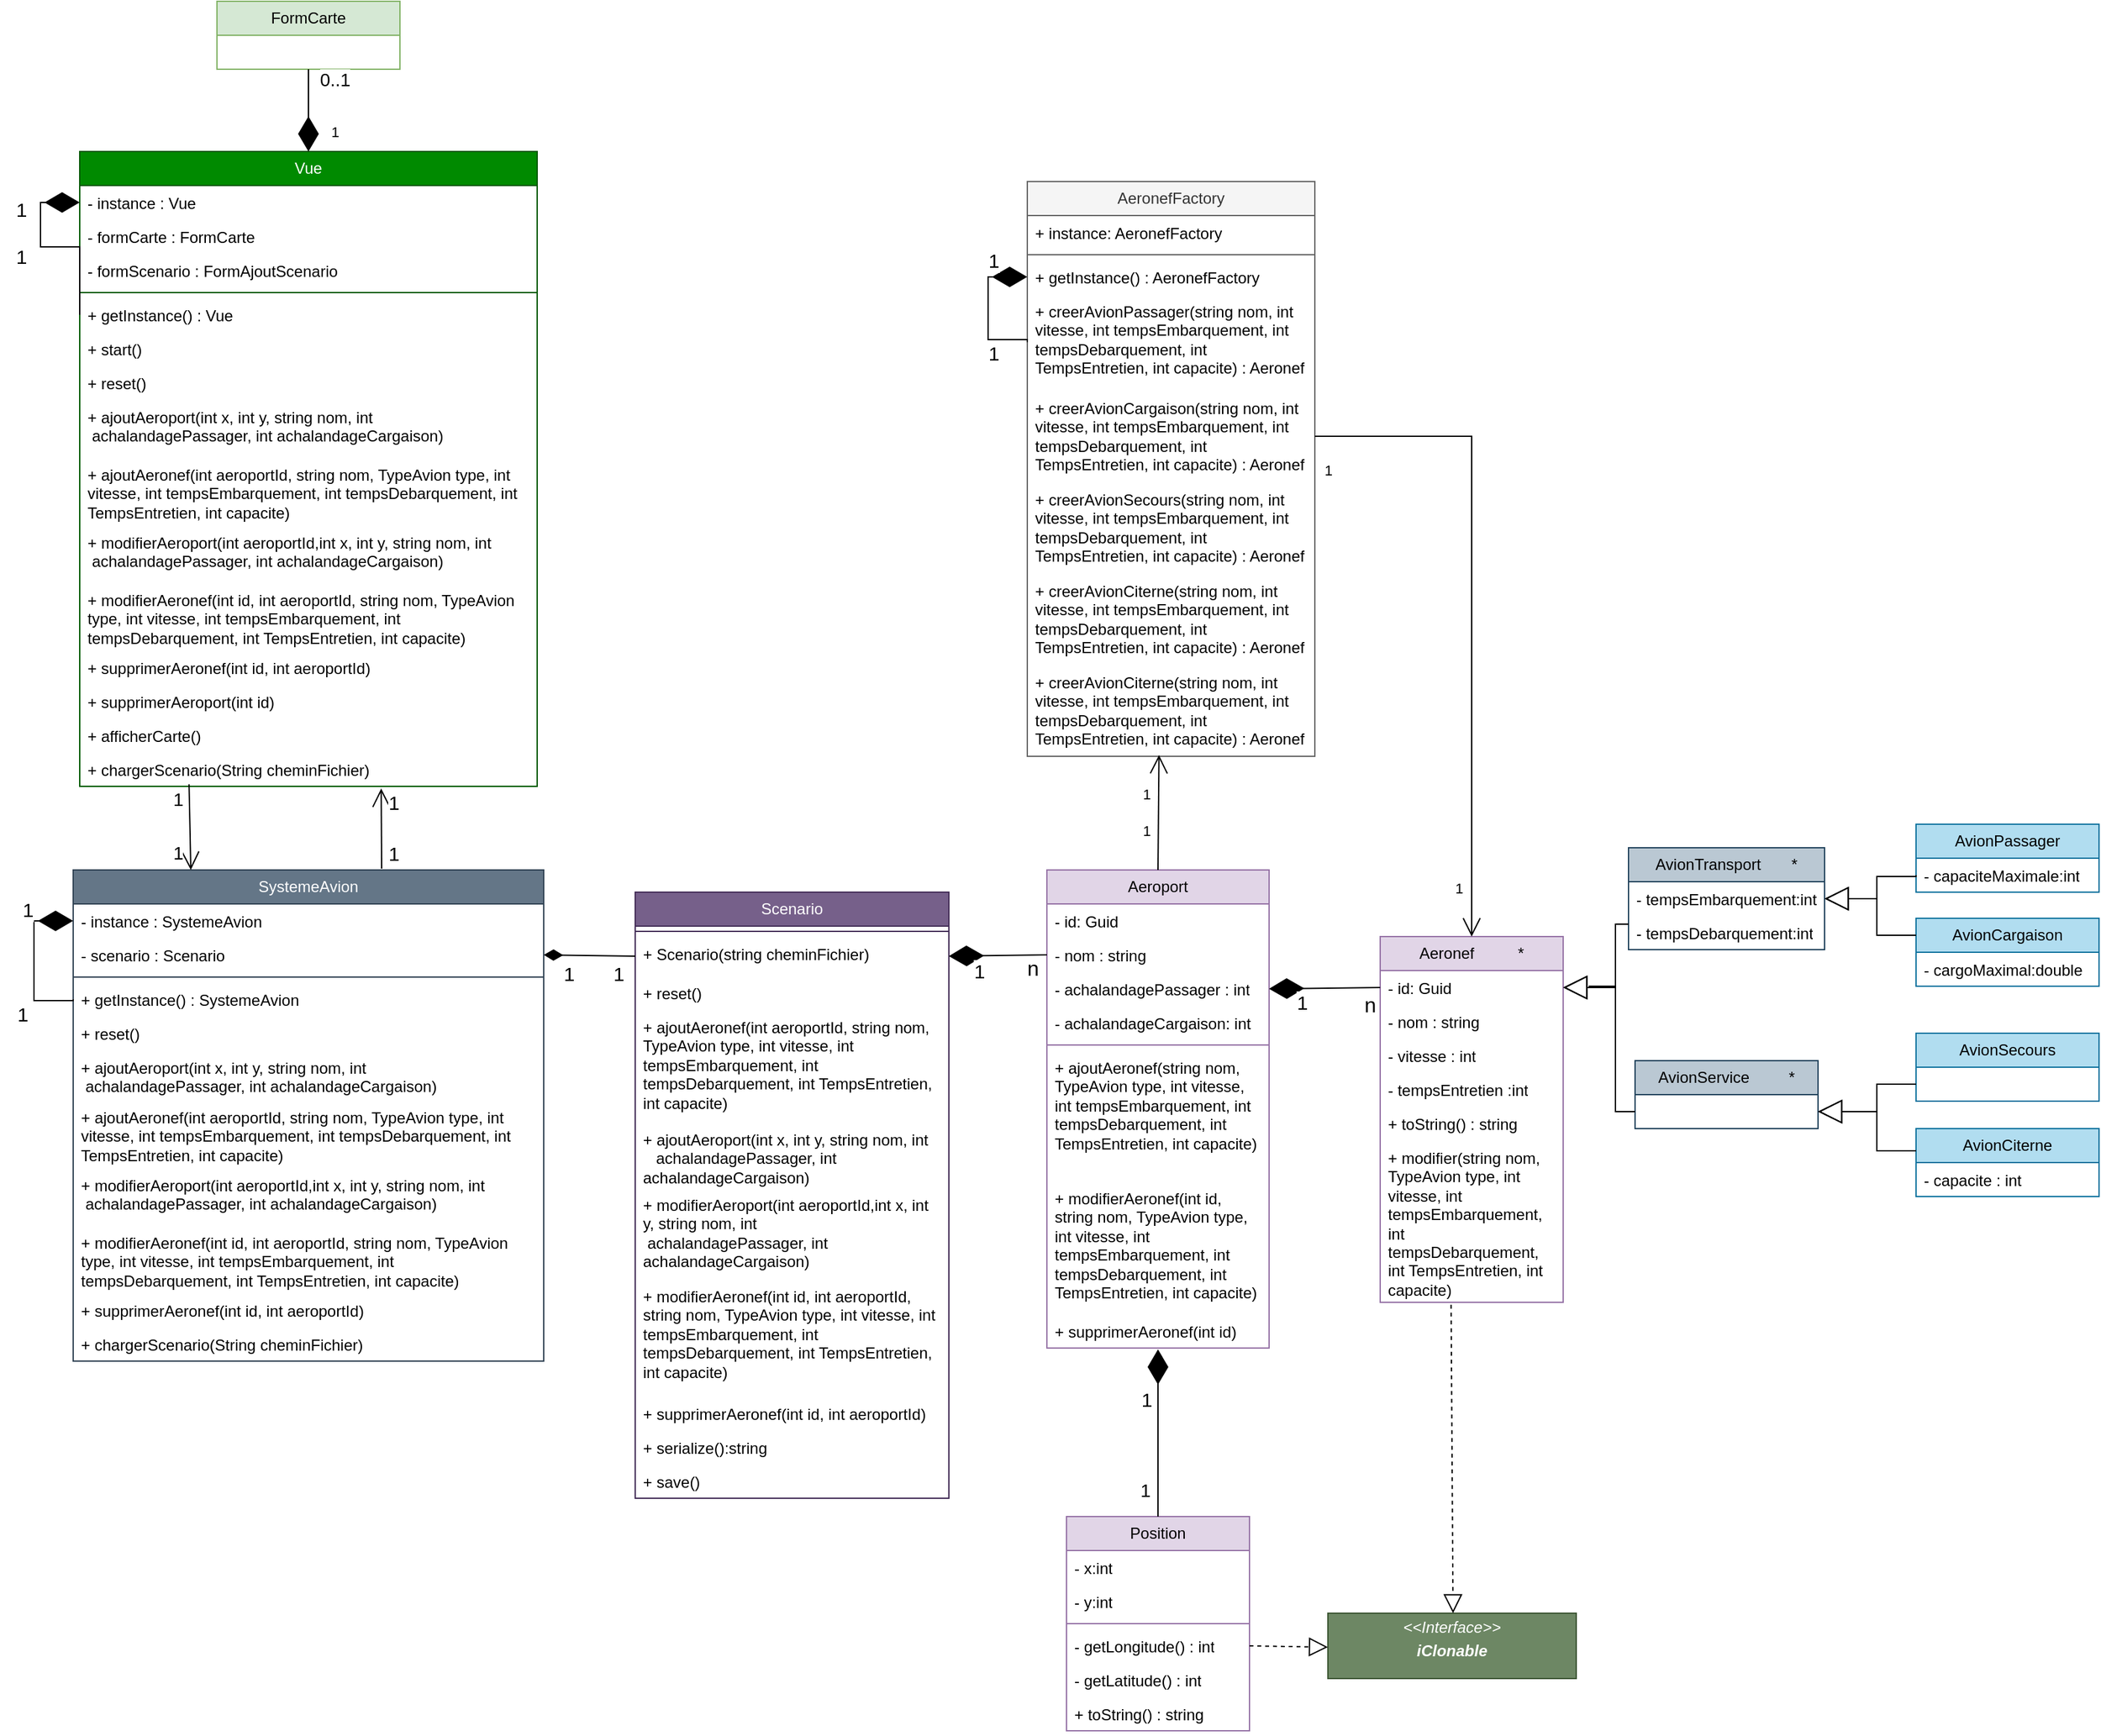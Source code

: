 <mxfile version="26.2.14">
  <diagram name="Page-1" id="G4jUNvh0E0kJYvAfDZpT">
    <mxGraphModel dx="1072" dy="1625" grid="1" gridSize="10" guides="1" tooltips="1" connect="1" arrows="1" fold="1" page="1" pageScale="1" pageWidth="850" pageHeight="1100" math="0" shadow="0">
      <root>
        <mxCell id="0" />
        <mxCell id="1" parent="0" />
        <mxCell id="WXTV3Mn7f3rtUq6KaUBK-5" value="SystemeAvion" style="swimlane;fontStyle=0;childLayout=stackLayout;horizontal=1;startSize=26;fillColor=#647687;horizontalStack=0;resizeParent=1;resizeParentMax=0;resizeLast=0;collapsible=1;marginBottom=0;whiteSpace=wrap;html=1;strokeColor=#314354;fontColor=#ffffff;" parent="1" vertex="1">
          <mxGeometry x="100" y="155" width="360" height="376" as="geometry" />
        </mxCell>
        <mxCell id="WXTV3Mn7f3rtUq6KaUBK-6" value="- instance : SystemeAvion" style="text;strokeColor=none;fillColor=none;align=left;verticalAlign=top;spacingLeft=4;spacingRight=4;overflow=hidden;rotatable=0;points=[[0,0.5],[1,0.5]];portConstraint=eastwest;whiteSpace=wrap;html=1;" parent="WXTV3Mn7f3rtUq6KaUBK-5" vertex="1">
          <mxGeometry y="26" width="360" height="26" as="geometry" />
        </mxCell>
        <mxCell id="WXTV3Mn7f3rtUq6KaUBK-99" value="- scenario : Scenario" style="text;strokeColor=none;fillColor=none;align=left;verticalAlign=top;spacingLeft=4;spacingRight=4;overflow=hidden;rotatable=0;points=[[0,0.5],[1,0.5]];portConstraint=eastwest;whiteSpace=wrap;html=1;" parent="WXTV3Mn7f3rtUq6KaUBK-5" vertex="1">
          <mxGeometry y="52" width="360" height="26" as="geometry" />
        </mxCell>
        <mxCell id="WXTV3Mn7f3rtUq6KaUBK-9" value="" style="line;strokeWidth=1;fillColor=none;align=left;verticalAlign=middle;spacingTop=-1;spacingLeft=3;spacingRight=3;rotatable=0;labelPosition=right;points=[];portConstraint=eastwest;strokeColor=inherit;" parent="WXTV3Mn7f3rtUq6KaUBK-5" vertex="1">
          <mxGeometry y="78" width="360" height="8" as="geometry" />
        </mxCell>
        <mxCell id="WXTV3Mn7f3rtUq6KaUBK-10" value="+ getInstance() : SystemeAvion" style="text;strokeColor=none;fillColor=none;align=left;verticalAlign=top;spacingLeft=4;spacingRight=4;overflow=hidden;rotatable=0;points=[[0,0.5],[1,0.5]];portConstraint=eastwest;whiteSpace=wrap;html=1;" parent="WXTV3Mn7f3rtUq6KaUBK-5" vertex="1">
          <mxGeometry y="86" width="360" height="26" as="geometry" />
        </mxCell>
        <mxCell id="WXTV3Mn7f3rtUq6KaUBK-11" value="" style="endArrow=diamondThin;endFill=1;endSize=24;html=1;rounded=0;exitX=0;exitY=0.5;exitDx=0;exitDy=0;edgeStyle=orthogonalEdgeStyle;entryX=0;entryY=0.5;entryDx=0;entryDy=0;" parent="WXTV3Mn7f3rtUq6KaUBK-5" source="WXTV3Mn7f3rtUq6KaUBK-10" target="WXTV3Mn7f3rtUq6KaUBK-6" edge="1">
          <mxGeometry width="160" relative="1" as="geometry">
            <mxPoint x="-180" y="30" as="sourcePoint" />
            <mxPoint x="-70" y="40" as="targetPoint" />
            <Array as="points">
              <mxPoint x="-30" y="100" />
              <mxPoint x="-30" y="39" />
            </Array>
          </mxGeometry>
        </mxCell>
        <mxCell id="WXTV3Mn7f3rtUq6KaUBK-14" value="1" style="edgeLabel;html=1;align=center;verticalAlign=middle;resizable=0;points=[];fontSize=15;" parent="WXTV3Mn7f3rtUq6KaUBK-11" vertex="1" connectable="0">
          <mxGeometry x="-0.617" y="-3" relative="1" as="geometry">
            <mxPoint x="-17" y="13" as="offset" />
          </mxGeometry>
        </mxCell>
        <mxCell id="WXTV3Mn7f3rtUq6KaUBK-15" value="1" style="edgeLabel;html=1;align=center;verticalAlign=middle;resizable=0;points=[];fontSize=15;" parent="WXTV3Mn7f3rtUq6KaUBK-11" vertex="1" connectable="0">
          <mxGeometry x="0.564" y="2" relative="1" as="geometry">
            <mxPoint x="-9" y="-7" as="offset" />
          </mxGeometry>
        </mxCell>
        <mxCell id="maukN36tXcJNzbH-KZ2X-19" value="+ reset()" style="text;strokeColor=none;fillColor=none;align=left;verticalAlign=top;spacingLeft=4;spacingRight=4;overflow=hidden;rotatable=0;points=[[0,0.5],[1,0.5]];portConstraint=eastwest;whiteSpace=wrap;html=1;" vertex="1" parent="WXTV3Mn7f3rtUq6KaUBK-5">
          <mxGeometry y="112" width="360" height="26" as="geometry" />
        </mxCell>
        <mxCell id="WXTV3Mn7f3rtUq6KaUBK-150" value="+ ajoutAeroport(int x, int y, string nom, int&amp;nbsp; &amp;nbsp; &amp;nbsp; &amp;nbsp;achalandagePassager, int achalandageCargaison)" style="text;strokeColor=none;fillColor=none;align=left;verticalAlign=top;spacingLeft=4;spacingRight=4;overflow=hidden;rotatable=0;points=[[0,0.5],[1,0.5]];portConstraint=eastwest;whiteSpace=wrap;html=1;" parent="WXTV3Mn7f3rtUq6KaUBK-5" vertex="1">
          <mxGeometry y="138" width="360" height="38" as="geometry" />
        </mxCell>
        <mxCell id="maukN36tXcJNzbH-KZ2X-2" value="+ ajoutAeronef(int aeroportId, string nom, TypeAvion type, int vitesse, int tempsEmbarquement, int tempsDebarquement, int TempsEntretien, int capacite)" style="text;strokeColor=none;fillColor=none;align=left;verticalAlign=top;spacingLeft=4;spacingRight=4;overflow=hidden;rotatable=0;points=[[0,0.5],[1,0.5]];portConstraint=eastwest;whiteSpace=wrap;html=1;" vertex="1" parent="WXTV3Mn7f3rtUq6KaUBK-5">
          <mxGeometry y="176" width="360" height="52" as="geometry" />
        </mxCell>
        <mxCell id="maukN36tXcJNzbH-KZ2X-8" value="+ modifierAeroport(int aeroportId,int x, int y, string nom, int&amp;nbsp; &amp;nbsp; &amp;nbsp; &amp;nbsp;achalandagePassager, int achalandageCargaison)" style="text;strokeColor=none;fillColor=none;align=left;verticalAlign=top;spacingLeft=4;spacingRight=4;overflow=hidden;rotatable=0;points=[[0,0.5],[1,0.5]];portConstraint=eastwest;whiteSpace=wrap;html=1;" vertex="1" parent="WXTV3Mn7f3rtUq6KaUBK-5">
          <mxGeometry y="228" width="360" height="44" as="geometry" />
        </mxCell>
        <mxCell id="maukN36tXcJNzbH-KZ2X-14" value="+ modifierAeronef(int id, int aeroportId, string nom, TypeAvion type, int vitesse, int tempsEmbarquement, int tempsDebarquement, int TempsEntretien, int capacite)" style="text;strokeColor=none;fillColor=none;align=left;verticalAlign=top;spacingLeft=4;spacingRight=4;overflow=hidden;rotatable=0;points=[[0,0.5],[1,0.5]];portConstraint=eastwest;whiteSpace=wrap;html=1;" vertex="1" parent="WXTV3Mn7f3rtUq6KaUBK-5">
          <mxGeometry y="272" width="360" height="52" as="geometry" />
        </mxCell>
        <mxCell id="WXTV3Mn7f3rtUq6KaUBK-170" value="+ supprimerAeronef(int id, int aeroportId)" style="text;strokeColor=none;fillColor=none;align=left;verticalAlign=top;spacingLeft=4;spacingRight=4;overflow=hidden;rotatable=0;points=[[0,0.5],[1,0.5]];portConstraint=eastwest;whiteSpace=wrap;html=1;" parent="WXTV3Mn7f3rtUq6KaUBK-5" vertex="1">
          <mxGeometry y="324" width="360" height="26" as="geometry" />
        </mxCell>
        <mxCell id="WXTV3Mn7f3rtUq6KaUBK-176" value="+ chargerScenario(String cheminFichier)" style="text;strokeColor=none;fillColor=none;align=left;verticalAlign=top;spacingLeft=4;spacingRight=4;overflow=hidden;rotatable=0;points=[[0,0.5],[1,0.5]];portConstraint=eastwest;whiteSpace=wrap;html=1;" parent="WXTV3Mn7f3rtUq6KaUBK-5" vertex="1">
          <mxGeometry y="350" width="360" height="26" as="geometry" />
        </mxCell>
        <mxCell id="WXTV3Mn7f3rtUq6KaUBK-16" value="Vue" style="swimlane;fontStyle=0;childLayout=stackLayout;horizontal=1;startSize=26;fillColor=#008a00;horizontalStack=0;resizeParent=1;resizeParentMax=0;resizeLast=0;collapsible=1;marginBottom=0;whiteSpace=wrap;html=1;strokeColor=#005700;fontColor=#ffffff;" parent="1" vertex="1">
          <mxGeometry x="105" y="-395" width="350" height="486" as="geometry" />
        </mxCell>
        <mxCell id="WXTV3Mn7f3rtUq6KaUBK-17" value="- instance : Vue" style="text;strokeColor=none;fillColor=none;align=left;verticalAlign=top;spacingLeft=4;spacingRight=4;overflow=hidden;rotatable=0;points=[[0,0.5],[1,0.5]];portConstraint=eastwest;whiteSpace=wrap;html=1;" parent="WXTV3Mn7f3rtUq6KaUBK-16" vertex="1">
          <mxGeometry y="26" width="350" height="26" as="geometry" />
        </mxCell>
        <mxCell id="Ey0nkB0xlsIukGjBq3pv-2" value="- formCarte : FormCarte" style="text;strokeColor=none;fillColor=none;align=left;verticalAlign=top;spacingLeft=4;spacingRight=4;overflow=hidden;rotatable=0;points=[[0,0.5],[1,0.5]];portConstraint=eastwest;whiteSpace=wrap;html=1;" parent="WXTV3Mn7f3rtUq6KaUBK-16" vertex="1">
          <mxGeometry y="52" width="350" height="26" as="geometry" />
        </mxCell>
        <mxCell id="Ey0nkB0xlsIukGjBq3pv-1" value="- formScenario : FormAjoutScenario" style="text;strokeColor=none;fillColor=none;align=left;verticalAlign=top;spacingLeft=4;spacingRight=4;overflow=hidden;rotatable=0;points=[[0,0.5],[1,0.5]];portConstraint=eastwest;whiteSpace=wrap;html=1;" parent="WXTV3Mn7f3rtUq6KaUBK-16" vertex="1">
          <mxGeometry y="78" width="350" height="26" as="geometry" />
        </mxCell>
        <mxCell id="WXTV3Mn7f3rtUq6KaUBK-20" value="" style="line;strokeWidth=1;fillColor=none;align=left;verticalAlign=middle;spacingTop=-1;spacingLeft=3;spacingRight=3;rotatable=0;labelPosition=right;points=[];portConstraint=eastwest;strokeColor=inherit;" parent="WXTV3Mn7f3rtUq6KaUBK-16" vertex="1">
          <mxGeometry y="104" width="350" height="8" as="geometry" />
        </mxCell>
        <mxCell id="WXTV3Mn7f3rtUq6KaUBK-18" value="+ getInstance() : Vue" style="text;strokeColor=none;fillColor=none;align=left;verticalAlign=top;spacingLeft=4;spacingRight=4;overflow=hidden;rotatable=0;points=[[0,0.5],[1,0.5]];portConstraint=eastwest;whiteSpace=wrap;html=1;" parent="WXTV3Mn7f3rtUq6KaUBK-16" vertex="1">
          <mxGeometry y="112" width="350" height="26" as="geometry" />
        </mxCell>
        <mxCell id="WXTV3Mn7f3rtUq6KaUBK-24" value="" style="endArrow=diamondThin;endFill=1;endSize=24;html=1;rounded=0;exitX=0;exitY=0.5;exitDx=0;exitDy=0;edgeStyle=orthogonalEdgeStyle;entryX=0;entryY=0.5;entryDx=0;entryDy=0;" parent="WXTV3Mn7f3rtUq6KaUBK-16" source="WXTV3Mn7f3rtUq6KaUBK-18" target="WXTV3Mn7f3rtUq6KaUBK-17" edge="1">
          <mxGeometry width="160" relative="1" as="geometry">
            <mxPoint y="74" as="sourcePoint" />
            <mxPoint y="40" as="targetPoint" />
            <Array as="points">
              <mxPoint x="-30" y="73" />
              <mxPoint x="-30" y="39" />
            </Array>
          </mxGeometry>
        </mxCell>
        <mxCell id="WXTV3Mn7f3rtUq6KaUBK-25" value="1" style="edgeLabel;html=1;align=center;verticalAlign=middle;resizable=0;points=[];fontSize=15;" parent="WXTV3Mn7f3rtUq6KaUBK-24" vertex="1" connectable="0">
          <mxGeometry x="-0.617" y="-3" relative="1" as="geometry">
            <mxPoint x="-48" y="-17" as="offset" />
          </mxGeometry>
        </mxCell>
        <mxCell id="WXTV3Mn7f3rtUq6KaUBK-26" value="1" style="edgeLabel;html=1;align=center;verticalAlign=middle;resizable=0;points=[];fontSize=15;" parent="WXTV3Mn7f3rtUq6KaUBK-24" vertex="1" connectable="0">
          <mxGeometry x="0.564" y="2" relative="1" as="geometry">
            <mxPoint x="-13" y="3" as="offset" />
          </mxGeometry>
        </mxCell>
        <mxCell id="WXTV3Mn7f3rtUq6KaUBK-178" value="+ start()" style="text;strokeColor=none;fillColor=none;align=left;verticalAlign=top;spacingLeft=4;spacingRight=4;overflow=hidden;rotatable=0;points=[[0,0.5],[1,0.5]];portConstraint=eastwest;whiteSpace=wrap;html=1;" parent="WXTV3Mn7f3rtUq6KaUBK-16" vertex="1">
          <mxGeometry y="138" width="350" height="26" as="geometry" />
        </mxCell>
        <mxCell id="maukN36tXcJNzbH-KZ2X-18" value="+ reset()" style="text;strokeColor=none;fillColor=none;align=left;verticalAlign=top;spacingLeft=4;spacingRight=4;overflow=hidden;rotatable=0;points=[[0,0.5],[1,0.5]];portConstraint=eastwest;whiteSpace=wrap;html=1;" vertex="1" parent="WXTV3Mn7f3rtUq6KaUBK-16">
          <mxGeometry y="164" width="350" height="26" as="geometry" />
        </mxCell>
        <mxCell id="WXTV3Mn7f3rtUq6KaUBK-73" value="+ ajoutAeroport(int x, int y, string nom, int&amp;nbsp; &amp;nbsp; &amp;nbsp; &amp;nbsp;achalandagePassager, int achalandageCargaison)" style="text;strokeColor=none;fillColor=none;align=left;verticalAlign=top;spacingLeft=4;spacingRight=4;overflow=hidden;rotatable=0;points=[[0,0.5],[1,0.5]];portConstraint=eastwest;whiteSpace=wrap;html=1;" parent="WXTV3Mn7f3rtUq6KaUBK-16" vertex="1">
          <mxGeometry y="190" width="350" height="44" as="geometry" />
        </mxCell>
        <mxCell id="WXTV3Mn7f3rtUq6KaUBK-74" value="+ ajoutAeronef(int aeroportId, string nom, TypeAvion type, int vitesse, int tempsEmbarquement, int tempsDebarquement, int TempsEntretien, int capacite)" style="text;strokeColor=none;fillColor=none;align=left;verticalAlign=top;spacingLeft=4;spacingRight=4;overflow=hidden;rotatable=0;points=[[0,0.5],[1,0.5]];portConstraint=eastwest;whiteSpace=wrap;html=1;" parent="WXTV3Mn7f3rtUq6KaUBK-16" vertex="1">
          <mxGeometry y="234" width="350" height="52" as="geometry" />
        </mxCell>
        <mxCell id="maukN36tXcJNzbH-KZ2X-7" value="+ modifierAeroport(int aeroportId,int x, int y, string nom, int&amp;nbsp; &amp;nbsp; &amp;nbsp; &amp;nbsp;achalandagePassager, int achalandageCargaison)" style="text;strokeColor=none;fillColor=none;align=left;verticalAlign=top;spacingLeft=4;spacingRight=4;overflow=hidden;rotatable=0;points=[[0,0.5],[1,0.5]];portConstraint=eastwest;whiteSpace=wrap;html=1;" vertex="1" parent="WXTV3Mn7f3rtUq6KaUBK-16">
          <mxGeometry y="286" width="350" height="44" as="geometry" />
        </mxCell>
        <mxCell id="maukN36tXcJNzbH-KZ2X-13" value="+ modifierAeronef(int id, int aeroportId, string nom, TypeAvion type, int vitesse, int tempsEmbarquement, int tempsDebarquement, int TempsEntretien, int capacite)" style="text;strokeColor=none;fillColor=none;align=left;verticalAlign=top;spacingLeft=4;spacingRight=4;overflow=hidden;rotatable=0;points=[[0,0.5],[1,0.5]];portConstraint=eastwest;whiteSpace=wrap;html=1;" vertex="1" parent="WXTV3Mn7f3rtUq6KaUBK-16">
          <mxGeometry y="330" width="350" height="52" as="geometry" />
        </mxCell>
        <mxCell id="WXTV3Mn7f3rtUq6KaUBK-151" value="+ supprimerAeronef(int id, int aeroportId)" style="text;strokeColor=none;fillColor=none;align=left;verticalAlign=top;spacingLeft=4;spacingRight=4;overflow=hidden;rotatable=0;points=[[0,0.5],[1,0.5]];portConstraint=eastwest;whiteSpace=wrap;html=1;" parent="WXTV3Mn7f3rtUq6KaUBK-16" vertex="1">
          <mxGeometry y="382" width="350" height="26" as="geometry" />
        </mxCell>
        <mxCell id="WXTV3Mn7f3rtUq6KaUBK-169" value="+ supprimerAeroport(int id)" style="text;strokeColor=none;fillColor=none;align=left;verticalAlign=top;spacingLeft=4;spacingRight=4;overflow=hidden;rotatable=0;points=[[0,0.5],[1,0.5]];portConstraint=eastwest;whiteSpace=wrap;html=1;" parent="WXTV3Mn7f3rtUq6KaUBK-16" vertex="1">
          <mxGeometry y="408" width="350" height="26" as="geometry" />
        </mxCell>
        <mxCell id="WXTV3Mn7f3rtUq6KaUBK-174" value="+ afficherCarte()" style="text;strokeColor=none;fillColor=none;align=left;verticalAlign=top;spacingLeft=4;spacingRight=4;overflow=hidden;rotatable=0;points=[[0,0.5],[1,0.5]];portConstraint=eastwest;whiteSpace=wrap;html=1;" parent="WXTV3Mn7f3rtUq6KaUBK-16" vertex="1">
          <mxGeometry y="434" width="350" height="26" as="geometry" />
        </mxCell>
        <mxCell id="WXTV3Mn7f3rtUq6KaUBK-175" value="+ chargerScenario(String cheminFichier)" style="text;strokeColor=none;fillColor=none;align=left;verticalAlign=top;spacingLeft=4;spacingRight=4;overflow=hidden;rotatable=0;points=[[0,0.5],[1,0.5]];portConstraint=eastwest;whiteSpace=wrap;html=1;" parent="WXTV3Mn7f3rtUq6KaUBK-16" vertex="1">
          <mxGeometry y="460" width="350" height="26" as="geometry" />
        </mxCell>
        <mxCell id="WXTV3Mn7f3rtUq6KaUBK-21" value="" style="endArrow=open;endFill=1;endSize=12;html=1;rounded=0;entryX=0.25;entryY=0;entryDx=0;entryDy=0;exitX=0.239;exitY=0.936;exitDx=0;exitDy=0;exitPerimeter=0;" parent="1" source="WXTV3Mn7f3rtUq6KaUBK-175" target="WXTV3Mn7f3rtUq6KaUBK-5" edge="1">
          <mxGeometry width="160" relative="1" as="geometry">
            <mxPoint x="190" y="84" as="sourcePoint" />
            <mxPoint x="205" y="74" as="targetPoint" />
          </mxGeometry>
        </mxCell>
        <mxCell id="WXTV3Mn7f3rtUq6KaUBK-77" value="1" style="edgeLabel;html=1;align=center;verticalAlign=middle;resizable=0;points=[];fontSize=14;" parent="WXTV3Mn7f3rtUq6KaUBK-21" vertex="1" connectable="0">
          <mxGeometry x="-0.432" y="-4" relative="1" as="geometry">
            <mxPoint x="-5" y="-7" as="offset" />
          </mxGeometry>
        </mxCell>
        <mxCell id="WXTV3Mn7f3rtUq6KaUBK-78" value="1" style="edgeLabel;html=1;align=center;verticalAlign=middle;resizable=0;points=[];fontSize=14;" parent="WXTV3Mn7f3rtUq6KaUBK-21" vertex="1" connectable="0">
          <mxGeometry x="0.316" y="-4" relative="1" as="geometry">
            <mxPoint x="-6" y="9" as="offset" />
          </mxGeometry>
        </mxCell>
        <mxCell id="WXTV3Mn7f3rtUq6KaUBK-23" value="" style="endArrow=open;endFill=1;endSize=12;html=1;rounded=0;entryX=0.659;entryY=1.064;entryDx=0;entryDy=0;entryPerimeter=0;" parent="1" target="WXTV3Mn7f3rtUq6KaUBK-175" edge="1">
          <mxGeometry width="160" relative="1" as="geometry">
            <mxPoint x="336" y="154" as="sourcePoint" />
            <mxPoint x="337" y="94" as="targetPoint" />
          </mxGeometry>
        </mxCell>
        <mxCell id="WXTV3Mn7f3rtUq6KaUBK-75" value="1" style="edgeLabel;html=1;align=center;verticalAlign=middle;resizable=0;points=[];fontSize=15;" parent="WXTV3Mn7f3rtUq6KaUBK-23" vertex="1" connectable="0">
          <mxGeometry x="-0.487" y="1" relative="1" as="geometry">
            <mxPoint x="10" y="3" as="offset" />
          </mxGeometry>
        </mxCell>
        <mxCell id="WXTV3Mn7f3rtUq6KaUBK-76" value="1" style="edgeLabel;html=1;align=center;verticalAlign=middle;resizable=0;points=[];fontSize=15;" parent="WXTV3Mn7f3rtUq6KaUBK-23" vertex="1" connectable="0">
          <mxGeometry x="0.518" y="-1" relative="1" as="geometry">
            <mxPoint x="8" y="-5" as="offset" />
          </mxGeometry>
        </mxCell>
        <mxCell id="WXTV3Mn7f3rtUq6KaUBK-27" value="Scenario" style="swimlane;fontStyle=0;childLayout=stackLayout;horizontal=1;startSize=26;fillColor=#76608a;horizontalStack=0;resizeParent=1;resizeParentMax=0;resizeLast=0;collapsible=1;marginBottom=0;whiteSpace=wrap;html=1;strokeColor=#432D57;fontColor=#ffffff;" parent="1" vertex="1">
          <mxGeometry x="530" y="172" width="240" height="464" as="geometry" />
        </mxCell>
        <mxCell id="WXTV3Mn7f3rtUq6KaUBK-29" value="" style="line;strokeWidth=1;fillColor=none;align=left;verticalAlign=middle;spacingTop=-1;spacingLeft=3;spacingRight=3;rotatable=0;labelPosition=right;points=[];portConstraint=eastwest;strokeColor=inherit;" parent="WXTV3Mn7f3rtUq6KaUBK-27" vertex="1">
          <mxGeometry y="26" width="240" height="8" as="geometry" />
        </mxCell>
        <mxCell id="WXTV3Mn7f3rtUq6KaUBK-177" value="+ Scenario(string cheminFichier)" style="text;strokeColor=none;fillColor=none;align=left;verticalAlign=top;spacingLeft=4;spacingRight=4;overflow=hidden;rotatable=0;points=[[0,0.5],[1,0.5]];portConstraint=eastwest;whiteSpace=wrap;html=1;" parent="WXTV3Mn7f3rtUq6KaUBK-27" vertex="1">
          <mxGeometry y="34" width="240" height="30" as="geometry" />
        </mxCell>
        <mxCell id="maukN36tXcJNzbH-KZ2X-20" value="+ reset()" style="text;strokeColor=none;fillColor=none;align=left;verticalAlign=top;spacingLeft=4;spacingRight=4;overflow=hidden;rotatable=0;points=[[0,0.5],[1,0.5]];portConstraint=eastwest;whiteSpace=wrap;html=1;" vertex="1" parent="WXTV3Mn7f3rtUq6KaUBK-27">
          <mxGeometry y="64" width="240" height="26" as="geometry" />
        </mxCell>
        <mxCell id="maukN36tXcJNzbH-KZ2X-3" value="+ ajoutAeronef(int aeroportId, string nom, TypeAvion type, int vitesse, int tempsEmbarquement, int tempsDebarquement, int TempsEntretien, int capacite)" style="text;strokeColor=none;fillColor=none;align=left;verticalAlign=top;spacingLeft=4;spacingRight=4;overflow=hidden;rotatable=0;points=[[0,0.5],[1,0.5]];portConstraint=eastwest;whiteSpace=wrap;html=1;" vertex="1" parent="WXTV3Mn7f3rtUq6KaUBK-27">
          <mxGeometry y="90" width="240" height="86" as="geometry" />
        </mxCell>
        <mxCell id="Ey0nkB0xlsIukGjBq3pv-10" value="+ ajoutAeroport(int x, int y, string nom, int&amp;nbsp; &amp;nbsp; &amp;nbsp; &amp;nbsp;achalandagePassager, int achalandageCargaison)" style="text;strokeColor=none;fillColor=none;align=left;verticalAlign=top;spacingLeft=4;spacingRight=4;overflow=hidden;rotatable=0;points=[[0,0.5],[1,0.5]];portConstraint=eastwest;whiteSpace=wrap;html=1;" parent="WXTV3Mn7f3rtUq6KaUBK-27" vertex="1">
          <mxGeometry y="176" width="240" height="50" as="geometry" />
        </mxCell>
        <mxCell id="maukN36tXcJNzbH-KZ2X-9" value="+ modifierAeroport(int aeroportId,int x, int y, string nom, int&amp;nbsp; &amp;nbsp; &amp;nbsp; &amp;nbsp;achalandagePassager, int achalandageCargaison)" style="text;strokeColor=none;fillColor=none;align=left;verticalAlign=top;spacingLeft=4;spacingRight=4;overflow=hidden;rotatable=0;points=[[0,0.5],[1,0.5]];portConstraint=eastwest;whiteSpace=wrap;html=1;" vertex="1" parent="WXTV3Mn7f3rtUq6KaUBK-27">
          <mxGeometry y="226" width="240" height="70" as="geometry" />
        </mxCell>
        <mxCell id="maukN36tXcJNzbH-KZ2X-15" value="+ modifierAeronef(int id, int aeroportId, string nom, TypeAvion type, int vitesse, int tempsEmbarquement, int tempsDebarquement, int TempsEntretien, int capacite)" style="text;strokeColor=none;fillColor=none;align=left;verticalAlign=top;spacingLeft=4;spacingRight=4;overflow=hidden;rotatable=0;points=[[0,0.5],[1,0.5]];portConstraint=eastwest;whiteSpace=wrap;html=1;" vertex="1" parent="WXTV3Mn7f3rtUq6KaUBK-27">
          <mxGeometry y="296" width="240" height="90" as="geometry" />
        </mxCell>
        <mxCell id="maukN36tXcJNzbH-KZ2X-11" value="+ supprimerAeronef(int id, int aeroportId)" style="text;strokeColor=none;fillColor=none;align=left;verticalAlign=top;spacingLeft=4;spacingRight=4;overflow=hidden;rotatable=0;points=[[0,0.5],[1,0.5]];portConstraint=eastwest;whiteSpace=wrap;html=1;" vertex="1" parent="WXTV3Mn7f3rtUq6KaUBK-27">
          <mxGeometry y="386" width="240" height="26" as="geometry" />
        </mxCell>
        <mxCell id="WXTV3Mn7f3rtUq6KaUBK-138" value="+ serialize():string" style="text;strokeColor=none;fillColor=none;align=left;verticalAlign=top;spacingLeft=4;spacingRight=4;overflow=hidden;rotatable=0;points=[[0,0.5],[1,0.5]];portConstraint=eastwest;whiteSpace=wrap;html=1;" parent="WXTV3Mn7f3rtUq6KaUBK-27" vertex="1">
          <mxGeometry y="412" width="240" height="26" as="geometry" />
        </mxCell>
        <mxCell id="WXTV3Mn7f3rtUq6KaUBK-161" value="+ save()" style="text;strokeColor=none;fillColor=none;align=left;verticalAlign=top;spacingLeft=4;spacingRight=4;overflow=hidden;rotatable=0;points=[[0,0.5],[1,0.5]];portConstraint=eastwest;whiteSpace=wrap;html=1;" parent="WXTV3Mn7f3rtUq6KaUBK-27" vertex="1">
          <mxGeometry y="438" width="240" height="26" as="geometry" />
        </mxCell>
        <mxCell id="WXTV3Mn7f3rtUq6KaUBK-34" value="" style="endArrow=diamondThin;endFill=1;endSize=12;html=1;rounded=0;entryX=1;entryY=0.5;entryDx=0;entryDy=0;exitX=0;exitY=0.5;exitDx=0;exitDy=0;" parent="1" source="WXTV3Mn7f3rtUq6KaUBK-177" target="WXTV3Mn7f3rtUq6KaUBK-99" edge="1">
          <mxGeometry width="160" relative="1" as="geometry">
            <mxPoint x="580" y="219.0" as="sourcePoint" />
            <mxPoint x="600" y="201.37" as="targetPoint" />
          </mxGeometry>
        </mxCell>
        <mxCell id="WXTV3Mn7f3rtUq6KaUBK-96" value="1" style="edgeLabel;html=1;align=center;verticalAlign=middle;resizable=0;points=[];fontSize=15;" parent="WXTV3Mn7f3rtUq6KaUBK-34" vertex="1" connectable="0">
          <mxGeometry x="-0.617" y="-2" relative="1" as="geometry">
            <mxPoint y="15" as="offset" />
          </mxGeometry>
        </mxCell>
        <mxCell id="WXTV3Mn7f3rtUq6KaUBK-97" value="1" style="edgeLabel;html=1;align=center;verticalAlign=middle;resizable=0;points=[];fontSize=15;" parent="WXTV3Mn7f3rtUq6KaUBK-34" vertex="1" connectable="0">
          <mxGeometry x="0.459" y="2" relative="1" as="geometry">
            <mxPoint y="11" as="offset" />
          </mxGeometry>
        </mxCell>
        <mxCell id="WXTV3Mn7f3rtUq6KaUBK-37" value="Aeronef&amp;nbsp; &amp;nbsp; &amp;nbsp; &amp;nbsp; &amp;nbsp; *" style="swimlane;fontStyle=0;childLayout=stackLayout;horizontal=1;startSize=26;fillColor=#e1d5e7;horizontalStack=0;resizeParent=1;resizeParentMax=0;resizeLast=0;collapsible=1;marginBottom=0;whiteSpace=wrap;html=1;strokeColor=#9673a6;" parent="1" vertex="1">
          <mxGeometry x="1100" y="206" width="140" height="280" as="geometry" />
        </mxCell>
        <mxCell id="WXTV3Mn7f3rtUq6KaUBK-132" value="- id: Guid" style="text;strokeColor=none;fillColor=none;align=left;verticalAlign=top;spacingLeft=4;spacingRight=4;overflow=hidden;rotatable=0;points=[[0,0.5],[1,0.5]];portConstraint=eastwest;whiteSpace=wrap;html=1;" parent="WXTV3Mn7f3rtUq6KaUBK-37" vertex="1">
          <mxGeometry y="26" width="140" height="26" as="geometry" />
        </mxCell>
        <mxCell id="Ey0nkB0xlsIukGjBq3pv-3" value="- nom : string" style="text;strokeColor=none;fillColor=none;align=left;verticalAlign=top;spacingLeft=4;spacingRight=4;overflow=hidden;rotatable=0;points=[[0,0.5],[1,0.5]];portConstraint=eastwest;whiteSpace=wrap;html=1;" parent="WXTV3Mn7f3rtUq6KaUBK-37" vertex="1">
          <mxGeometry y="52" width="140" height="26" as="geometry" />
        </mxCell>
        <mxCell id="Ey0nkB0xlsIukGjBq3pv-5" value="- vitesse : int" style="text;strokeColor=none;fillColor=none;align=left;verticalAlign=top;spacingLeft=4;spacingRight=4;overflow=hidden;rotatable=0;points=[[0,0.5],[1,0.5]];portConstraint=eastwest;whiteSpace=wrap;html=1;" parent="WXTV3Mn7f3rtUq6KaUBK-37" vertex="1">
          <mxGeometry y="78" width="140" height="26" as="geometry" />
        </mxCell>
        <mxCell id="Ey0nkB0xlsIukGjBq3pv-7" value="- tempsEntretien :int" style="text;strokeColor=none;fillColor=none;align=left;verticalAlign=top;spacingLeft=4;spacingRight=4;overflow=hidden;rotatable=0;points=[[0,0.5],[1,0.5]];portConstraint=eastwest;whiteSpace=wrap;html=1;" parent="WXTV3Mn7f3rtUq6KaUBK-37" vertex="1">
          <mxGeometry y="104" width="140" height="26" as="geometry" />
        </mxCell>
        <mxCell id="Ey0nkB0xlsIukGjBq3pv-8" value="+ toString() : string" style="text;strokeColor=none;fillColor=none;align=left;verticalAlign=top;spacingLeft=4;spacingRight=4;overflow=hidden;rotatable=0;points=[[0,0.5],[1,0.5]];portConstraint=eastwest;whiteSpace=wrap;html=1;" parent="WXTV3Mn7f3rtUq6KaUBK-37" vertex="1">
          <mxGeometry y="130" width="140" height="26" as="geometry" />
        </mxCell>
        <mxCell id="maukN36tXcJNzbH-KZ2X-17" value="+ modifier(string nom, TypeAvion type, int vitesse, int tempsEmbarquement, int tempsDebarquement, int TempsEntretien, int capacite)" style="text;strokeColor=none;fillColor=none;align=left;verticalAlign=top;spacingLeft=4;spacingRight=4;overflow=hidden;rotatable=0;points=[[0,0.5],[1,0.5]];portConstraint=eastwest;whiteSpace=wrap;html=1;" vertex="1" parent="WXTV3Mn7f3rtUq6KaUBK-37">
          <mxGeometry y="156" width="140" height="124" as="geometry" />
        </mxCell>
        <mxCell id="WXTV3Mn7f3rtUq6KaUBK-50" value="Aeroport" style="swimlane;fontStyle=0;childLayout=stackLayout;horizontal=1;startSize=26;fillColor=#e1d5e7;horizontalStack=0;resizeParent=1;resizeParentMax=0;resizeLast=0;collapsible=1;marginBottom=0;whiteSpace=wrap;html=1;strokeColor=#9673a6;" parent="1" vertex="1">
          <mxGeometry x="845" y="155" width="170" height="366" as="geometry">
            <mxRectangle x="770" y="146" width="90" height="30" as="alternateBounds" />
          </mxGeometry>
        </mxCell>
        <mxCell id="WXTV3Mn7f3rtUq6KaUBK-52" value="- id: Guid" style="text;strokeColor=none;fillColor=none;align=left;verticalAlign=top;spacingLeft=4;spacingRight=4;overflow=hidden;rotatable=0;points=[[0,0.5],[1,0.5]];portConstraint=eastwest;whiteSpace=wrap;html=1;" parent="WXTV3Mn7f3rtUq6KaUBK-50" vertex="1">
          <mxGeometry y="26" width="170" height="26" as="geometry" />
        </mxCell>
        <mxCell id="WXTV3Mn7f3rtUq6KaUBK-53" value="- nom : string" style="text;strokeColor=none;fillColor=none;align=left;verticalAlign=top;spacingLeft=4;spacingRight=4;overflow=hidden;rotatable=0;points=[[0,0.5],[1,0.5]];portConstraint=eastwest;whiteSpace=wrap;html=1;" parent="WXTV3Mn7f3rtUq6KaUBK-50" vertex="1">
          <mxGeometry y="52" width="170" height="26" as="geometry" />
        </mxCell>
        <mxCell id="WXTV3Mn7f3rtUq6KaUBK-134" value="- achalandagePassager : int" style="text;strokeColor=none;fillColor=none;align=left;verticalAlign=top;spacingLeft=4;spacingRight=4;overflow=hidden;rotatable=0;points=[[0,0.5],[1,0.5]];portConstraint=eastwest;whiteSpace=wrap;html=1;" parent="WXTV3Mn7f3rtUq6KaUBK-50" vertex="1">
          <mxGeometry y="78" width="170" height="26" as="geometry" />
        </mxCell>
        <mxCell id="WXTV3Mn7f3rtUq6KaUBK-135" value="- achalandageCargaison: int" style="text;strokeColor=none;fillColor=none;align=left;verticalAlign=top;spacingLeft=4;spacingRight=4;overflow=hidden;rotatable=0;points=[[0,0.5],[1,0.5]];portConstraint=eastwest;whiteSpace=wrap;html=1;" parent="WXTV3Mn7f3rtUq6KaUBK-50" vertex="1">
          <mxGeometry y="104" width="170" height="26" as="geometry" />
        </mxCell>
        <mxCell id="maukN36tXcJNzbH-KZ2X-5" value="" style="line;strokeWidth=1;fillColor=none;align=left;verticalAlign=middle;spacingTop=-1;spacingLeft=3;spacingRight=3;rotatable=0;labelPosition=right;points=[];portConstraint=eastwest;strokeColor=inherit;" vertex="1" parent="WXTV3Mn7f3rtUq6KaUBK-50">
          <mxGeometry y="130" width="170" height="8" as="geometry" />
        </mxCell>
        <mxCell id="maukN36tXcJNzbH-KZ2X-4" value="+ ajoutAeronef(string nom, TypeAvion type, int vitesse, int tempsEmbarquement, int tempsDebarquement, int TempsEntretien, int capacite)" style="text;strokeColor=none;fillColor=none;align=left;verticalAlign=top;spacingLeft=4;spacingRight=4;overflow=hidden;rotatable=0;points=[[0,0.5],[1,0.5]];portConstraint=eastwest;whiteSpace=wrap;html=1;" vertex="1" parent="WXTV3Mn7f3rtUq6KaUBK-50">
          <mxGeometry y="138" width="170" height="100" as="geometry" />
        </mxCell>
        <mxCell id="maukN36tXcJNzbH-KZ2X-16" value="+ modifierAeronef(int id, string nom, TypeAvion type, int vitesse, int tempsEmbarquement, int tempsDebarquement, int TempsEntretien, int capacite)" style="text;strokeColor=none;fillColor=none;align=left;verticalAlign=top;spacingLeft=4;spacingRight=4;overflow=hidden;rotatable=0;points=[[0,0.5],[1,0.5]];portConstraint=eastwest;whiteSpace=wrap;html=1;" vertex="1" parent="WXTV3Mn7f3rtUq6KaUBK-50">
          <mxGeometry y="238" width="170" height="102" as="geometry" />
        </mxCell>
        <mxCell id="maukN36tXcJNzbH-KZ2X-12" value="+ supprimerAeronef(int id)" style="text;strokeColor=none;fillColor=none;align=left;verticalAlign=top;spacingLeft=4;spacingRight=4;overflow=hidden;rotatable=0;points=[[0,0.5],[1,0.5]];portConstraint=eastwest;whiteSpace=wrap;html=1;" vertex="1" parent="WXTV3Mn7f3rtUq6KaUBK-50">
          <mxGeometry y="340" width="170" height="26" as="geometry" />
        </mxCell>
        <mxCell id="WXTV3Mn7f3rtUq6KaUBK-54" value="Position" style="swimlane;fontStyle=0;childLayout=stackLayout;horizontal=1;startSize=26;fillColor=#e1d5e7;horizontalStack=0;resizeParent=1;resizeParentMax=0;resizeLast=0;collapsible=1;marginBottom=0;whiteSpace=wrap;html=1;strokeColor=#9673a6;" parent="1" vertex="1">
          <mxGeometry x="860" y="650" width="140" height="164" as="geometry" />
        </mxCell>
        <mxCell id="WXTV3Mn7f3rtUq6KaUBK-55" value="- x:int" style="text;strokeColor=none;fillColor=none;align=left;verticalAlign=top;spacingLeft=4;spacingRight=4;overflow=hidden;rotatable=0;points=[[0,0.5],[1,0.5]];portConstraint=eastwest;whiteSpace=wrap;html=1;" parent="WXTV3Mn7f3rtUq6KaUBK-54" vertex="1">
          <mxGeometry y="26" width="140" height="26" as="geometry" />
        </mxCell>
        <mxCell id="WXTV3Mn7f3rtUq6KaUBK-56" value="- y:int" style="text;strokeColor=none;fillColor=none;align=left;verticalAlign=top;spacingLeft=4;spacingRight=4;overflow=hidden;rotatable=0;points=[[0,0.5],[1,0.5]];portConstraint=eastwest;whiteSpace=wrap;html=1;" parent="WXTV3Mn7f3rtUq6KaUBK-54" vertex="1">
          <mxGeometry y="52" width="140" height="26" as="geometry" />
        </mxCell>
        <mxCell id="WXTV3Mn7f3rtUq6KaUBK-86" value="" style="line;strokeWidth=1;fillColor=none;align=left;verticalAlign=middle;spacingTop=-1;spacingLeft=3;spacingRight=3;rotatable=0;labelPosition=right;points=[];portConstraint=eastwest;strokeColor=inherit;" parent="WXTV3Mn7f3rtUq6KaUBK-54" vertex="1">
          <mxGeometry y="78" width="140" height="8" as="geometry" />
        </mxCell>
        <mxCell id="WXTV3Mn7f3rtUq6KaUBK-87" value="- getLongitude() : int" style="text;strokeColor=none;fillColor=none;align=left;verticalAlign=top;spacingLeft=4;spacingRight=4;overflow=hidden;rotatable=0;points=[[0,0.5],[1,0.5]];portConstraint=eastwest;whiteSpace=wrap;html=1;" parent="WXTV3Mn7f3rtUq6KaUBK-54" vertex="1">
          <mxGeometry y="86" width="140" height="26" as="geometry" />
        </mxCell>
        <mxCell id="WXTV3Mn7f3rtUq6KaUBK-88" value="- getLatitude() : int" style="text;strokeColor=none;fillColor=none;align=left;verticalAlign=top;spacingLeft=4;spacingRight=4;overflow=hidden;rotatable=0;points=[[0,0.5],[1,0.5]];portConstraint=eastwest;whiteSpace=wrap;html=1;" parent="WXTV3Mn7f3rtUq6KaUBK-54" vertex="1">
          <mxGeometry y="112" width="140" height="26" as="geometry" />
        </mxCell>
        <mxCell id="WXTV3Mn7f3rtUq6KaUBK-136" value="+ toString() : string" style="text;strokeColor=none;fillColor=none;align=left;verticalAlign=top;spacingLeft=4;spacingRight=4;overflow=hidden;rotatable=0;points=[[0,0.5],[1,0.5]];portConstraint=eastwest;whiteSpace=wrap;html=1;" parent="WXTV3Mn7f3rtUq6KaUBK-54" vertex="1">
          <mxGeometry y="138" width="140" height="26" as="geometry" />
        </mxCell>
        <mxCell id="WXTV3Mn7f3rtUq6KaUBK-90" value="&lt;p style=&quot;margin:0px;margin-top:4px;text-align:center;&quot;&gt;&lt;i&gt;&amp;lt;&amp;lt;Interface&amp;gt;&amp;gt;&lt;/i&gt;&lt;br&gt;&lt;/p&gt;&lt;p style=&quot;margin:0px;margin-top:4px;text-align:center;&quot;&gt;&lt;i&gt;&lt;b&gt;iClonable&lt;/b&gt;&lt;/i&gt;&lt;/p&gt;&lt;p style=&quot;margin:0px;margin-left:4px;&quot;&gt;&lt;br&gt;&lt;/p&gt;" style="verticalAlign=top;align=left;overflow=fill;html=1;whiteSpace=wrap;fillColor=#6d8764;fontColor=#ffffff;strokeColor=#3A5431;" parent="1" vertex="1">
          <mxGeometry x="1060" y="724" width="190" height="50" as="geometry" />
        </mxCell>
        <mxCell id="WXTV3Mn7f3rtUq6KaUBK-91" value="" style="endArrow=block;dashed=1;endFill=0;endSize=12;html=1;rounded=0;" parent="1" edge="1">
          <mxGeometry width="160" relative="1" as="geometry">
            <mxPoint x="1000" y="749" as="sourcePoint" />
            <mxPoint x="1060" y="750" as="targetPoint" />
          </mxGeometry>
        </mxCell>
        <mxCell id="WXTV3Mn7f3rtUq6KaUBK-93" value="" style="endArrow=diamondThin;endFill=1;endSize=24;html=1;rounded=0;entryX=1;entryY=0.5;entryDx=0;entryDy=0;exitX=0;exitY=0.5;exitDx=0;exitDy=0;" parent="1" source="WXTV3Mn7f3rtUq6KaUBK-53" target="WXTV3Mn7f3rtUq6KaUBK-177" edge="1">
          <mxGeometry width="160" relative="1" as="geometry">
            <mxPoint x="750" y="306" as="sourcePoint" />
            <mxPoint x="770" y="219.0" as="targetPoint" />
          </mxGeometry>
        </mxCell>
        <mxCell id="WXTV3Mn7f3rtUq6KaUBK-94" value="n" style="edgeLabel;html=1;align=center;verticalAlign=middle;resizable=0;points=[];fontSize=16;" parent="WXTV3Mn7f3rtUq6KaUBK-93" vertex="1" connectable="0">
          <mxGeometry x="-0.425" y="-4" relative="1" as="geometry">
            <mxPoint x="10" y="13" as="offset" />
          </mxGeometry>
        </mxCell>
        <mxCell id="WXTV3Mn7f3rtUq6KaUBK-95" value="1" style="edgeLabel;html=1;align=center;verticalAlign=middle;resizable=0;points=[];fontSize=15;" parent="WXTV3Mn7f3rtUq6KaUBK-93" vertex="1" connectable="0">
          <mxGeometry x="0.314" y="2" relative="1" as="geometry">
            <mxPoint x="-3" y="9" as="offset" />
          </mxGeometry>
        </mxCell>
        <mxCell id="WXTV3Mn7f3rtUq6KaUBK-100" value="" style="endArrow=diamondThin;endFill=1;endSize=24;html=1;rounded=0;entryX=1;entryY=0.5;entryDx=0;entryDy=0;exitX=0;exitY=0.5;exitDx=0;exitDy=0;" parent="1" target="WXTV3Mn7f3rtUq6KaUBK-134" edge="1" source="WXTV3Mn7f3rtUq6KaUBK-132">
          <mxGeometry width="160" relative="1" as="geometry">
            <mxPoint x="1100" y="217.0" as="sourcePoint" />
            <mxPoint x="1000" y="216" as="targetPoint" />
          </mxGeometry>
        </mxCell>
        <mxCell id="WXTV3Mn7f3rtUq6KaUBK-101" value="n" style="edgeLabel;html=1;align=center;verticalAlign=middle;resizable=0;points=[];fontSize=16;" parent="WXTV3Mn7f3rtUq6KaUBK-100" vertex="1" connectable="0">
          <mxGeometry x="-0.425" y="-4" relative="1" as="geometry">
            <mxPoint x="16" y="16" as="offset" />
          </mxGeometry>
        </mxCell>
        <mxCell id="WXTV3Mn7f3rtUq6KaUBK-102" value="1" style="edgeLabel;html=1;align=center;verticalAlign=middle;resizable=0;points=[];fontSize=15;" parent="WXTV3Mn7f3rtUq6KaUBK-100" vertex="1" connectable="0">
          <mxGeometry x="0.314" y="2" relative="1" as="geometry">
            <mxPoint x="-4" y="8" as="offset" />
          </mxGeometry>
        </mxCell>
        <mxCell id="WXTV3Mn7f3rtUq6KaUBK-103" value="AvionPassager" style="swimlane;fontStyle=0;childLayout=stackLayout;horizontal=1;startSize=26;fillColor=#b1ddf0;horizontalStack=0;resizeParent=1;resizeParentMax=0;resizeLast=0;collapsible=1;marginBottom=0;whiteSpace=wrap;html=1;strokeColor=#10739e;" parent="1" vertex="1">
          <mxGeometry x="1510" y="120" width="140" height="52" as="geometry" />
        </mxCell>
        <mxCell id="WXTV3Mn7f3rtUq6KaUBK-104" value="- capaciteMaximale:int" style="text;strokeColor=none;fillColor=none;align=left;verticalAlign=top;spacingLeft=4;spacingRight=4;overflow=hidden;rotatable=0;points=[[0,0.5],[1,0.5]];portConstraint=eastwest;whiteSpace=wrap;html=1;" parent="WXTV3Mn7f3rtUq6KaUBK-103" vertex="1">
          <mxGeometry y="26" width="140" height="26" as="geometry" />
        </mxCell>
        <mxCell id="WXTV3Mn7f3rtUq6KaUBK-108" value="AvionCargaison" style="swimlane;fontStyle=0;childLayout=stackLayout;horizontal=1;startSize=26;fillColor=#b1ddf0;horizontalStack=0;resizeParent=1;resizeParentMax=0;resizeLast=0;collapsible=1;marginBottom=0;whiteSpace=wrap;html=1;strokeColor=#10739e;" parent="1" vertex="1">
          <mxGeometry x="1510" y="192" width="140" height="52" as="geometry" />
        </mxCell>
        <mxCell id="WXTV3Mn7f3rtUq6KaUBK-110" value="- cargoMaximal:double" style="text;strokeColor=none;fillColor=none;align=left;verticalAlign=top;spacingLeft=4;spacingRight=4;overflow=hidden;rotatable=0;points=[[0,0.5],[1,0.5]];portConstraint=eastwest;whiteSpace=wrap;html=1;" parent="WXTV3Mn7f3rtUq6KaUBK-108" vertex="1">
          <mxGeometry y="26" width="140" height="26" as="geometry" />
        </mxCell>
        <mxCell id="WXTV3Mn7f3rtUq6KaUBK-113" value="AvionSecours" style="swimlane;fontStyle=0;childLayout=stackLayout;horizontal=1;startSize=26;fillColor=#b1ddf0;horizontalStack=0;resizeParent=1;resizeParentMax=0;resizeLast=0;collapsible=1;marginBottom=0;whiteSpace=wrap;html=1;strokeColor=#10739e;" parent="1" vertex="1">
          <mxGeometry x="1510" y="280" width="140" height="52" as="geometry" />
        </mxCell>
        <mxCell id="WXTV3Mn7f3rtUq6KaUBK-115" value="AvionCiterne" style="swimlane;fontStyle=0;childLayout=stackLayout;horizontal=1;startSize=26;fillColor=#b1ddf0;horizontalStack=0;resizeParent=1;resizeParentMax=0;resizeLast=0;collapsible=1;marginBottom=0;whiteSpace=wrap;html=1;strokeColor=#10739e;" parent="1" vertex="1">
          <mxGeometry x="1510" y="353" width="140" height="52" as="geometry" />
        </mxCell>
        <mxCell id="WXTV3Mn7f3rtUq6KaUBK-116" value="- capacite : int" style="text;strokeColor=none;fillColor=none;align=left;verticalAlign=top;spacingLeft=4;spacingRight=4;overflow=hidden;rotatable=0;points=[[0,0.5],[1,0.5]];portConstraint=eastwest;whiteSpace=wrap;html=1;" parent="WXTV3Mn7f3rtUq6KaUBK-115" vertex="1">
          <mxGeometry y="26" width="140" height="26" as="geometry" />
        </mxCell>
        <mxCell id="WXTV3Mn7f3rtUq6KaUBK-129" value="" style="endArrow=diamondThin;endFill=1;endSize=24;html=1;rounded=0;exitX=0.5;exitY=0;exitDx=0;exitDy=0;entryX=0.5;entryY=1.038;entryDx=0;entryDy=0;entryPerimeter=0;" parent="1" source="WXTV3Mn7f3rtUq6KaUBK-54" target="maukN36tXcJNzbH-KZ2X-12" edge="1">
          <mxGeometry width="160" relative="1" as="geometry">
            <mxPoint x="1070" y="306" as="sourcePoint" />
            <mxPoint x="930" y="390" as="targetPoint" />
          </mxGeometry>
        </mxCell>
        <mxCell id="WXTV3Mn7f3rtUq6KaUBK-130" value="1" style="edgeLabel;html=1;align=center;verticalAlign=middle;resizable=0;points=[];fontSize=14;" parent="WXTV3Mn7f3rtUq6KaUBK-129" vertex="1" connectable="0">
          <mxGeometry x="-0.425" y="-4" relative="1" as="geometry">
            <mxPoint x="-14" y="17" as="offset" />
          </mxGeometry>
        </mxCell>
        <mxCell id="WXTV3Mn7f3rtUq6KaUBK-131" value="1" style="edgeLabel;html=1;align=center;verticalAlign=middle;resizable=0;points=[];fontSize=15;" parent="WXTV3Mn7f3rtUq6KaUBK-129" vertex="1" connectable="0">
          <mxGeometry x="0.314" y="2" relative="1" as="geometry">
            <mxPoint x="-7" y="-6" as="offset" />
          </mxGeometry>
        </mxCell>
        <mxCell id="WXTV3Mn7f3rtUq6KaUBK-139" value="AvionTransport&amp;nbsp; &amp;nbsp; &amp;nbsp; &amp;nbsp;*" style="swimlane;fontStyle=0;childLayout=stackLayout;horizontal=1;startSize=26;fillColor=#bac8d3;horizontalStack=0;resizeParent=1;resizeParentMax=0;resizeLast=0;collapsible=1;marginBottom=0;whiteSpace=wrap;html=1;strokeColor=#23445d;" parent="1" vertex="1">
          <mxGeometry x="1290" y="138" width="150" height="78" as="geometry" />
        </mxCell>
        <mxCell id="WXTV3Mn7f3rtUq6KaUBK-160" value="- tempsEmbarquement:int" style="text;strokeColor=none;fillColor=none;align=left;verticalAlign=top;spacingLeft=4;spacingRight=4;overflow=hidden;rotatable=0;points=[[0,0.5],[1,0.5]];portConstraint=eastwest;whiteSpace=wrap;html=1;" parent="WXTV3Mn7f3rtUq6KaUBK-139" vertex="1">
          <mxGeometry y="26" width="150" height="26" as="geometry" />
        </mxCell>
        <mxCell id="Ey0nkB0xlsIukGjBq3pv-6" value="- tempsDebarquement:int" style="text;strokeColor=none;fillColor=none;align=left;verticalAlign=top;spacingLeft=4;spacingRight=4;overflow=hidden;rotatable=0;points=[[0,0.5],[1,0.5]];portConstraint=eastwest;whiteSpace=wrap;html=1;" parent="WXTV3Mn7f3rtUq6KaUBK-139" vertex="1">
          <mxGeometry y="52" width="150" height="26" as="geometry" />
        </mxCell>
        <mxCell id="WXTV3Mn7f3rtUq6KaUBK-143" value="" style="endArrow=block;endSize=16;endFill=0;html=1;rounded=0;entryX=1;entryY=0.5;entryDx=0;entryDy=0;exitX=0;exitY=0.75;exitDx=0;exitDy=0;edgeStyle=orthogonalEdgeStyle;" parent="1" source="WXTV3Mn7f3rtUq6KaUBK-139" target="WXTV3Mn7f3rtUq6KaUBK-132" edge="1">
          <mxGeometry width="160" relative="1" as="geometry">
            <mxPoint x="1280" y="306" as="sourcePoint" />
            <mxPoint x="1260" y="244" as="targetPoint" />
            <Array as="points">
              <mxPoint x="1280" y="196" />
              <mxPoint x="1280" y="245" />
            </Array>
          </mxGeometry>
        </mxCell>
        <mxCell id="WXTV3Mn7f3rtUq6KaUBK-144" value="" style="endArrow=block;endSize=16;endFill=0;html=1;rounded=0;entryX=1;entryY=0.5;entryDx=0;entryDy=0;exitX=0;exitY=0.25;exitDx=0;exitDy=0;edgeStyle=orthogonalEdgeStyle;" parent="1" source="WXTV3Mn7f3rtUq6KaUBK-108" target="WXTV3Mn7f3rtUq6KaUBK-139" edge="1">
          <mxGeometry width="160" relative="1" as="geometry">
            <mxPoint x="1395" y="213.5" as="sourcePoint" />
            <mxPoint x="1325" y="260.5" as="targetPoint" />
            <Array as="points">
              <mxPoint x="1480" y="205" />
              <mxPoint x="1480" y="177" />
            </Array>
          </mxGeometry>
        </mxCell>
        <mxCell id="WXTV3Mn7f3rtUq6KaUBK-145" value="" style="endArrow=block;endSize=16;endFill=0;html=1;rounded=0;entryX=1;entryY=0.5;entryDx=0;entryDy=0;exitX=0;exitY=0.5;exitDx=0;exitDy=0;edgeStyle=orthogonalEdgeStyle;" parent="1" source="WXTV3Mn7f3rtUq6KaUBK-104" target="WXTV3Mn7f3rtUq6KaUBK-160" edge="1">
          <mxGeometry width="160" relative="1" as="geometry">
            <mxPoint x="1520" y="238" as="sourcePoint" />
            <mxPoint x="1440" y="174" as="targetPoint" />
            <Array as="points">
              <mxPoint x="1510" y="160" />
              <mxPoint x="1480" y="160" />
              <mxPoint x="1480" y="177" />
            </Array>
          </mxGeometry>
        </mxCell>
        <mxCell id="WXTV3Mn7f3rtUq6KaUBK-156" value="AvionService&amp;nbsp; &amp;nbsp; &amp;nbsp; &amp;nbsp; &amp;nbsp;*" style="swimlane;fontStyle=0;childLayout=stackLayout;horizontal=1;startSize=26;fillColor=#bac8d3;horizontalStack=0;resizeParent=1;resizeParentMax=0;resizeLast=0;collapsible=1;marginBottom=0;whiteSpace=wrap;html=1;strokeColor=#23445d;" parent="1" vertex="1">
          <mxGeometry x="1295" y="301" width="140" height="52" as="geometry" />
        </mxCell>
        <mxCell id="WXTV3Mn7f3rtUq6KaUBK-157" value="" style="endArrow=block;endSize=16;endFill=0;html=1;rounded=0;entryX=1;entryY=0.5;entryDx=0;entryDy=0;exitX=0;exitY=0.75;exitDx=0;exitDy=0;edgeStyle=orthogonalEdgeStyle;" parent="1" source="WXTV3Mn7f3rtUq6KaUBK-156" target="WXTV3Mn7f3rtUq6KaUBK-132" edge="1">
          <mxGeometry width="160" relative="1" as="geometry">
            <mxPoint x="1300" y="187" as="sourcePoint" />
            <mxPoint x="1250" y="254" as="targetPoint" />
            <Array as="points">
              <mxPoint x="1280" y="340" />
              <mxPoint x="1280" y="244" />
              <mxPoint x="1260" y="244" />
              <mxPoint x="1260" y="245" />
            </Array>
          </mxGeometry>
        </mxCell>
        <mxCell id="WXTV3Mn7f3rtUq6KaUBK-158" value="" style="endArrow=block;endSize=16;endFill=0;html=1;rounded=0;entryX=1;entryY=0.75;entryDx=0;entryDy=0;exitX=0;exitY=0.5;exitDx=0;exitDy=0;edgeStyle=orthogonalEdgeStyle;" parent="1" target="WXTV3Mn7f3rtUq6KaUBK-156" edge="1">
          <mxGeometry width="160" relative="1" as="geometry">
            <mxPoint x="1510" y="319" as="sourcePoint" />
            <mxPoint x="1440" y="174" as="targetPoint" />
            <Array as="points">
              <mxPoint x="1480" y="319" />
              <mxPoint x="1480" y="340" />
            </Array>
          </mxGeometry>
        </mxCell>
        <mxCell id="WXTV3Mn7f3rtUq6KaUBK-159" value="" style="endArrow=block;endSize=16;endFill=0;html=1;rounded=0;entryX=1;entryY=0.75;entryDx=0;entryDy=0;edgeStyle=orthogonalEdgeStyle;" parent="1" target="WXTV3Mn7f3rtUq6KaUBK-156" edge="1">
          <mxGeometry width="160" relative="1" as="geometry">
            <mxPoint x="1510" y="370" as="sourcePoint" />
            <mxPoint x="1440" y="350" as="targetPoint" />
            <Array as="points">
              <mxPoint x="1510" y="370" />
              <mxPoint x="1480" y="370" />
              <mxPoint x="1480" y="340" />
            </Array>
          </mxGeometry>
        </mxCell>
        <mxCell id="WXTV3Mn7f3rtUq6KaUBK-164" value="FormCarte" style="swimlane;fontStyle=0;childLayout=stackLayout;horizontal=1;startSize=26;fillColor=#d5e8d4;horizontalStack=0;resizeParent=1;resizeParentMax=0;resizeLast=0;collapsible=1;marginBottom=0;whiteSpace=wrap;html=1;strokeColor=#82b366;" parent="1" vertex="1">
          <mxGeometry x="210" y="-510" width="140" height="52" as="geometry" />
        </mxCell>
        <mxCell id="WXTV3Mn7f3rtUq6KaUBK-165" value="" style="endArrow=diamondThin;endFill=1;endSize=24;html=1;rounded=0;exitX=0.5;exitY=1;exitDx=0;exitDy=0;edgeStyle=orthogonalEdgeStyle;" parent="1" source="WXTV3Mn7f3rtUq6KaUBK-164" target="WXTV3Mn7f3rtUq6KaUBK-16" edge="1">
          <mxGeometry width="160" relative="1" as="geometry">
            <mxPoint x="290" y="-513" as="sourcePoint" />
            <mxPoint x="280" y="-400" as="targetPoint" />
            <Array as="points" />
          </mxGeometry>
        </mxCell>
        <mxCell id="WXTV3Mn7f3rtUq6KaUBK-167" value="0..1" style="edgeLabel;html=1;align=center;verticalAlign=middle;resizable=0;points=[];fontSize=14;" parent="WXTV3Mn7f3rtUq6KaUBK-165" vertex="1" connectable="0">
          <mxGeometry x="-0.531" y="3" relative="1" as="geometry">
            <mxPoint x="17" y="-7" as="offset" />
          </mxGeometry>
        </mxCell>
        <mxCell id="maukN36tXcJNzbH-KZ2X-43" value="1" style="edgeLabel;html=1;align=center;verticalAlign=middle;resizable=0;points=[];" vertex="1" connectable="0" parent="WXTV3Mn7f3rtUq6KaUBK-165">
          <mxGeometry x="0.291" y="-3" relative="1" as="geometry">
            <mxPoint x="23" y="7" as="offset" />
          </mxGeometry>
        </mxCell>
        <mxCell id="maukN36tXcJNzbH-KZ2X-21" value="AeronefFactory" style="swimlane;fontStyle=0;childLayout=stackLayout;horizontal=1;startSize=26;fillColor=#f5f5f5;horizontalStack=0;resizeParent=1;resizeParentMax=0;resizeLast=0;collapsible=1;marginBottom=0;whiteSpace=wrap;html=1;fontColor=#333333;strokeColor=#666666;" vertex="1" parent="1">
          <mxGeometry x="830" y="-372" width="220" height="440" as="geometry" />
        </mxCell>
        <mxCell id="maukN36tXcJNzbH-KZ2X-28" value="+ instance: AeronefFactory" style="text;strokeColor=none;fillColor=none;align=left;verticalAlign=top;spacingLeft=4;spacingRight=4;overflow=hidden;rotatable=0;points=[[0,0.5],[1,0.5]];portConstraint=eastwest;whiteSpace=wrap;html=1;" vertex="1" parent="maukN36tXcJNzbH-KZ2X-21">
          <mxGeometry y="26" width="220" height="26" as="geometry" />
        </mxCell>
        <mxCell id="maukN36tXcJNzbH-KZ2X-27" value="" style="line;strokeWidth=1;fillColor=none;align=left;verticalAlign=middle;spacingTop=-1;spacingLeft=3;spacingRight=3;rotatable=0;labelPosition=right;points=[];portConstraint=eastwest;strokeColor=inherit;" vertex="1" parent="maukN36tXcJNzbH-KZ2X-21">
          <mxGeometry y="52" width="220" height="8" as="geometry" />
        </mxCell>
        <mxCell id="maukN36tXcJNzbH-KZ2X-29" value="+ getInstance() : AeronefFactory" style="text;strokeColor=none;fillColor=none;align=left;verticalAlign=top;spacingLeft=4;spacingRight=4;overflow=hidden;rotatable=0;points=[[0,0.5],[1,0.5]];portConstraint=eastwest;whiteSpace=wrap;html=1;" vertex="1" parent="maukN36tXcJNzbH-KZ2X-21">
          <mxGeometry y="60" width="220" height="26" as="geometry" />
        </mxCell>
        <mxCell id="maukN36tXcJNzbH-KZ2X-22" value="+ creerAvionPassager(string nom, int vitesse, int tempsEmbarquement, int tempsDebarquement, int TempsEntretien, int capacite) : Aeronef" style="text;strokeColor=none;fillColor=none;align=left;verticalAlign=top;spacingLeft=4;spacingRight=4;overflow=hidden;rotatable=0;points=[[0,0.5],[1,0.5]];portConstraint=eastwest;whiteSpace=wrap;html=1;" vertex="1" parent="maukN36tXcJNzbH-KZ2X-21">
          <mxGeometry y="86" width="220" height="74" as="geometry" />
        </mxCell>
        <mxCell id="maukN36tXcJNzbH-KZ2X-25" value="+ creerAvionCargaison(string nom, int vitesse, int tempsEmbarquement, int tempsDebarquement, int TempsEntretien, int capacite) : Aeronef" style="text;strokeColor=none;fillColor=none;align=left;verticalAlign=top;spacingLeft=4;spacingRight=4;overflow=hidden;rotatable=0;points=[[0,0.5],[1,0.5]];portConstraint=eastwest;whiteSpace=wrap;html=1;" vertex="1" parent="maukN36tXcJNzbH-KZ2X-21">
          <mxGeometry y="160" width="220" height="70" as="geometry" />
        </mxCell>
        <mxCell id="maukN36tXcJNzbH-KZ2X-26" value="+ creerAvionSecours(string nom, int vitesse, int tempsEmbarquement, int tempsDebarquement, int TempsEntretien, int capacite) : Aeronef" style="text;strokeColor=none;fillColor=none;align=left;verticalAlign=top;spacingLeft=4;spacingRight=4;overflow=hidden;rotatable=0;points=[[0,0.5],[1,0.5]];portConstraint=eastwest;whiteSpace=wrap;html=1;" vertex="1" parent="maukN36tXcJNzbH-KZ2X-21">
          <mxGeometry y="230" width="220" height="70" as="geometry" />
        </mxCell>
        <mxCell id="maukN36tXcJNzbH-KZ2X-63" value="+ creerAvionCiterne(string nom, int vitesse, int tempsEmbarquement, int tempsDebarquement, int TempsEntretien, int capacite) : Aeronef" style="text;strokeColor=none;fillColor=none;align=left;verticalAlign=top;spacingLeft=4;spacingRight=4;overflow=hidden;rotatable=0;points=[[0,0.5],[1,0.5]];portConstraint=eastwest;whiteSpace=wrap;html=1;" vertex="1" parent="maukN36tXcJNzbH-KZ2X-21">
          <mxGeometry y="300" width="220" height="70" as="geometry" />
        </mxCell>
        <mxCell id="maukN36tXcJNzbH-KZ2X-30" value="+ creerAvionCiterne(string nom, int vitesse, int tempsEmbarquement, int tempsDebarquement, int TempsEntretien, int capacite) : Aeronef" style="text;strokeColor=none;fillColor=none;align=left;verticalAlign=top;spacingLeft=4;spacingRight=4;overflow=hidden;rotatable=0;points=[[0,0.5],[1,0.5]];portConstraint=eastwest;whiteSpace=wrap;html=1;" vertex="1" parent="maukN36tXcJNzbH-KZ2X-21">
          <mxGeometry y="370" width="220" height="70" as="geometry" />
        </mxCell>
        <mxCell id="maukN36tXcJNzbH-KZ2X-39" value="" style="endArrow=diamondThin;endFill=1;endSize=24;html=1;rounded=0;exitX=0;exitY=0.5;exitDx=0;exitDy=0;edgeStyle=orthogonalEdgeStyle;entryX=0;entryY=0.5;entryDx=0;entryDy=0;" edge="1" parent="maukN36tXcJNzbH-KZ2X-21" source="maukN36tXcJNzbH-KZ2X-22" target="maukN36tXcJNzbH-KZ2X-29">
          <mxGeometry width="160" relative="1" as="geometry">
            <mxPoint x="-150" y="120" as="sourcePoint" />
            <mxPoint x="-150" y="60" as="targetPoint" />
            <Array as="points">
              <mxPoint y="121" />
              <mxPoint x="-30" y="121" />
              <mxPoint x="-30" y="73" />
            </Array>
          </mxGeometry>
        </mxCell>
        <mxCell id="maukN36tXcJNzbH-KZ2X-40" value="1" style="edgeLabel;html=1;align=center;verticalAlign=middle;resizable=0;points=[];fontSize=15;" vertex="1" connectable="0" parent="maukN36tXcJNzbH-KZ2X-39">
          <mxGeometry x="-0.617" y="-3" relative="1" as="geometry">
            <mxPoint x="-7" y="13" as="offset" />
          </mxGeometry>
        </mxCell>
        <mxCell id="maukN36tXcJNzbH-KZ2X-41" value="1" style="edgeLabel;html=1;align=center;verticalAlign=middle;resizable=0;points=[];fontSize=15;" vertex="1" connectable="0" parent="maukN36tXcJNzbH-KZ2X-39">
          <mxGeometry x="0.564" y="2" relative="1" as="geometry">
            <mxPoint x="-2" y="-11" as="offset" />
          </mxGeometry>
        </mxCell>
        <mxCell id="maukN36tXcJNzbH-KZ2X-31" value="" style="endArrow=open;endFill=1;endSize=12;html=1;rounded=0;entryX=0.458;entryY=0.986;entryDx=0;entryDy=0;entryPerimeter=0;exitX=0.5;exitY=0;exitDx=0;exitDy=0;" edge="1" parent="1" source="WXTV3Mn7f3rtUq6KaUBK-50" target="maukN36tXcJNzbH-KZ2X-30">
          <mxGeometry width="160" relative="1" as="geometry">
            <mxPoint x="1100" y="100" as="sourcePoint" />
            <mxPoint x="1260" y="100" as="targetPoint" />
          </mxGeometry>
        </mxCell>
        <mxCell id="maukN36tXcJNzbH-KZ2X-32" value="1" style="edgeLabel;html=1;align=center;verticalAlign=middle;resizable=0;points=[];" vertex="1" connectable="0" parent="maukN36tXcJNzbH-KZ2X-31">
          <mxGeometry x="-0.263" y="3" relative="1" as="geometry">
            <mxPoint x="-7" y="2" as="offset" />
          </mxGeometry>
        </mxCell>
        <mxCell id="maukN36tXcJNzbH-KZ2X-33" value="1" style="edgeLabel;html=1;align=center;verticalAlign=middle;resizable=0;points=[];" vertex="1" connectable="0" parent="maukN36tXcJNzbH-KZ2X-31">
          <mxGeometry x="0.102" relative="1" as="geometry">
            <mxPoint x="-10" y="-10" as="offset" />
          </mxGeometry>
        </mxCell>
        <mxCell id="maukN36tXcJNzbH-KZ2X-34" value="" style="endArrow=open;endFill=1;endSize=12;html=1;rounded=0;entryX=0.5;entryY=0;entryDx=0;entryDy=0;exitX=1;exitY=0.5;exitDx=0;exitDy=0;edgeStyle=orthogonalEdgeStyle;" edge="1" parent="1" source="maukN36tXcJNzbH-KZ2X-25" target="WXTV3Mn7f3rtUq6KaUBK-37">
          <mxGeometry width="160" relative="1" as="geometry">
            <mxPoint x="1140" y="-50" as="sourcePoint" />
            <mxPoint x="1300" y="-50" as="targetPoint" />
          </mxGeometry>
        </mxCell>
        <mxCell id="maukN36tXcJNzbH-KZ2X-36" value="1" style="edgeLabel;html=1;align=center;verticalAlign=middle;resizable=0;points=[];" vertex="1" connectable="0" parent="maukN36tXcJNzbH-KZ2X-34">
          <mxGeometry x="-0.357" relative="1" as="geometry">
            <mxPoint x="-110" y="-16" as="offset" />
          </mxGeometry>
        </mxCell>
        <mxCell id="maukN36tXcJNzbH-KZ2X-37" value="1" style="edgeLabel;html=1;align=center;verticalAlign=middle;resizable=0;points=[];" vertex="1" connectable="0" parent="maukN36tXcJNzbH-KZ2X-34">
          <mxGeometry x="0.793" y="1" relative="1" as="geometry">
            <mxPoint x="-11" y="15" as="offset" />
          </mxGeometry>
        </mxCell>
        <mxCell id="maukN36tXcJNzbH-KZ2X-42" value="" style="endArrow=block;dashed=1;endFill=0;endSize=12;html=1;rounded=0;entryX=0.5;entryY=0;entryDx=0;entryDy=0;exitX=0.382;exitY=1.015;exitDx=0;exitDy=0;exitPerimeter=0;" edge="1" parent="1">
          <mxGeometry width="160" relative="1" as="geometry">
            <mxPoint x="1154.24" y="487.86" as="sourcePoint" />
            <mxPoint x="1155.76" y="724" as="targetPoint" />
          </mxGeometry>
        </mxCell>
      </root>
    </mxGraphModel>
  </diagram>
</mxfile>
